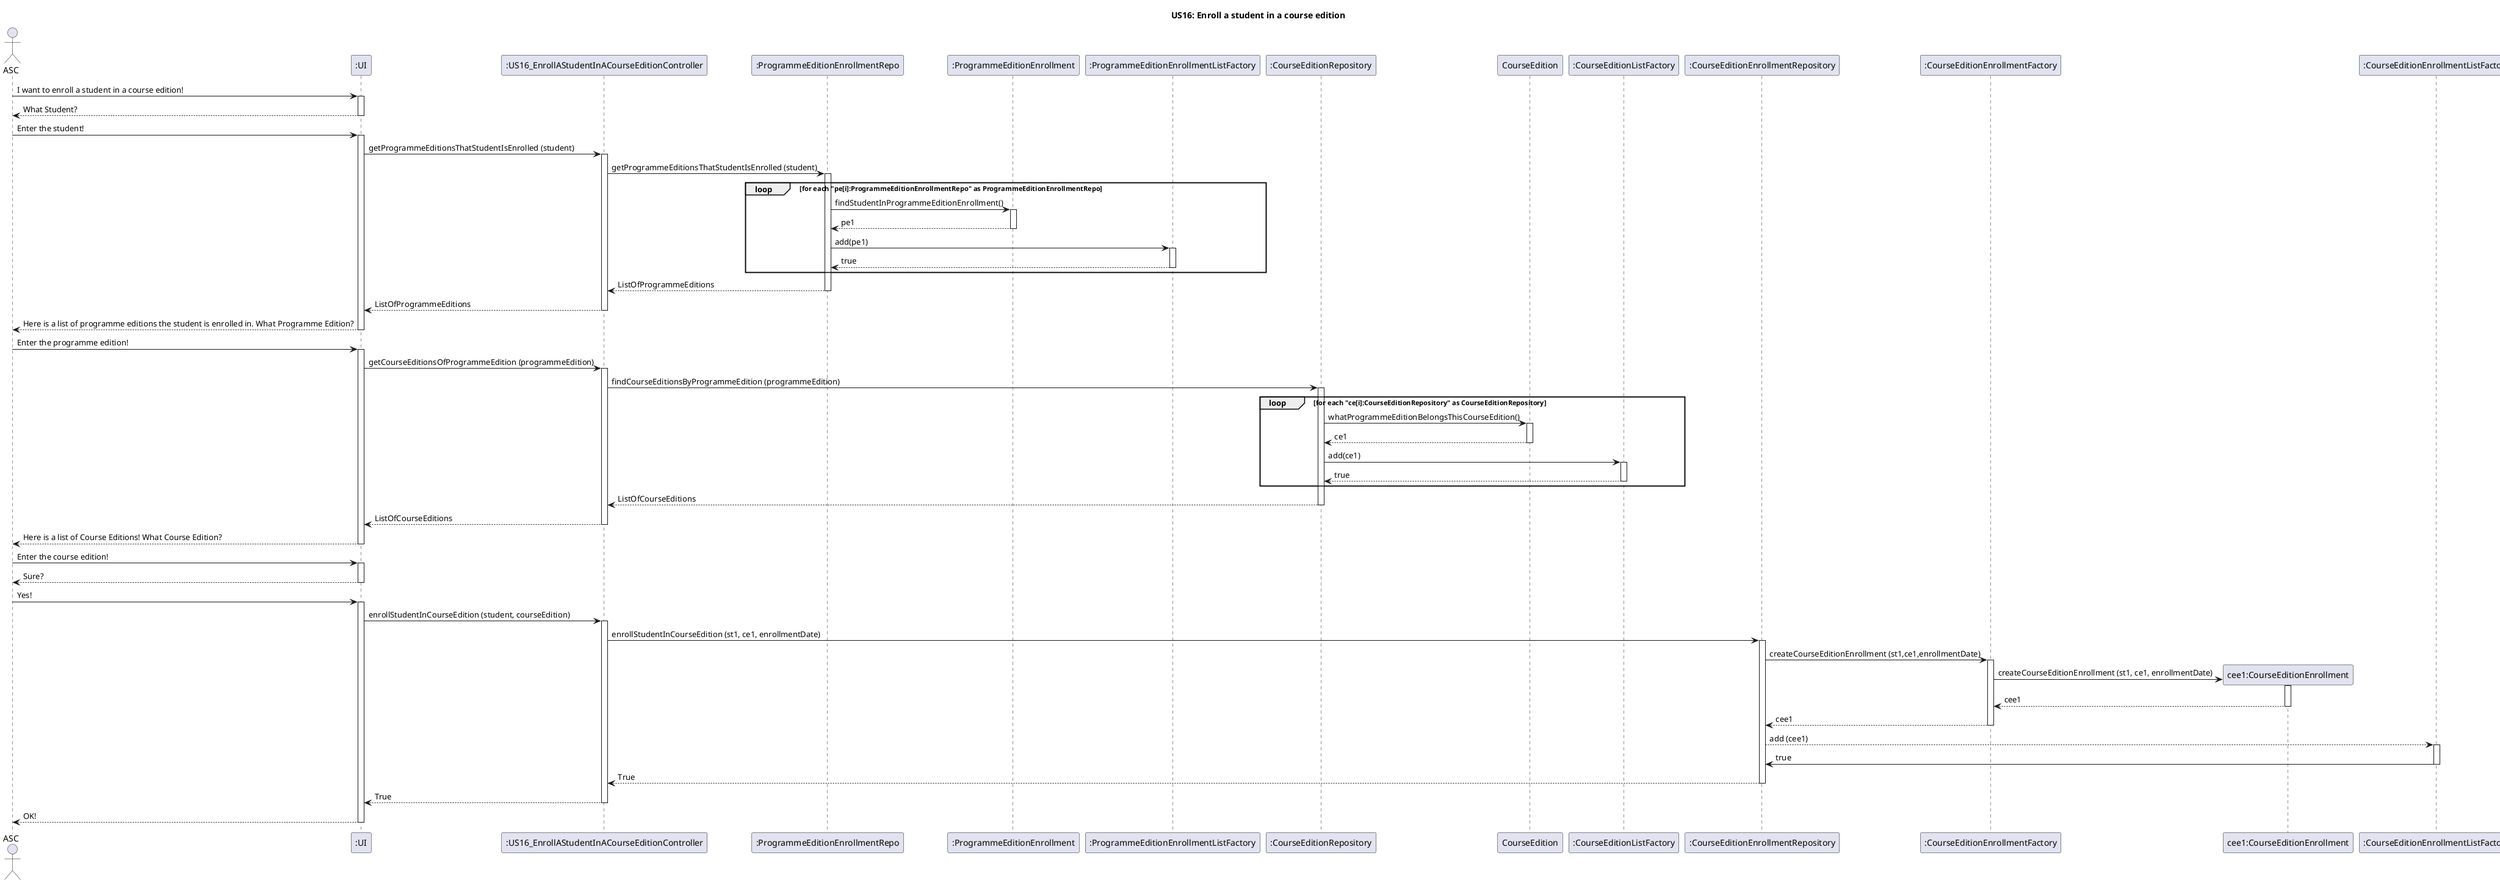 @startuml
title US16: Enroll a student in a course edition

actor ASC
participant ":UI" as UI
ASC -> UI: I want to enroll a student in a course edition!
activate UI
UI --> ASC: What Student?
deactivate UI

ASC -> UI: Enter the student!
activate UI
participant ":US16_EnrollAStudentInACourseEditionController" as Controller
UI -> Controller: getProgrammeEditionsThatStudentIsEnrolled (student)
activate Controller
participant ":ProgrammeEditionEnrollmentRepo" as ProgrammeEditionEnrollmentRepository
Controller -> ProgrammeEditionEnrollmentRepository: getProgrammeEditionsThatStudentIsEnrolled (student)
activate ProgrammeEditionEnrollmentRepository
loop for each "pe[i]:ProgrammeEditionEnrollmentRepo" as ProgrammeEditionEnrollmentRepo
participant ":ProgrammeEditionEnrollment" as ProgrammeEditionEnrollment
ProgrammeEditionEnrollmentRepository -> ProgrammeEditionEnrollment :  findStudentInProgrammeEditionEnrollment()
activate ProgrammeEditionEnrollment
ProgrammeEditionEnrollment --> ProgrammeEditionEnrollmentRepository : pe1
deactivate ProgrammeEditionEnrollment
participant ":ProgrammeEditionEnrollmentListFactory" as ProgrammeEditionEnrollmentListFactory
ProgrammeEditionEnrollmentRepository -> ProgrammeEditionEnrollmentListFactory:  add(pe1)
activate ProgrammeEditionEnrollmentListFactory
ProgrammeEditionEnrollmentListFactory --> ProgrammeEditionEnrollmentRepository: true
deactivate ProgrammeEditionEnrollmentListFactory
end
ProgrammeEditionEnrollmentRepository --> Controller: ListOfProgrammeEditions
deactivate ProgrammeEditionEnrollmentRepository
Controller --> UI: ListOfProgrammeEditions
deactivate Controller
UI --> ASC: Here is a list of programme editions the student is enrolled in. What Programme Edition?
deactivate UI

ASC -> UI: Enter the programme edition!
activate UI
UI -> Controller: getCourseEditionsOfProgrammeEdition (programmeEdition)
activate Controller
participant ":CourseEditionRepository" as CourseEditionRepository
Controller -> CourseEditionRepository: findCourseEditionsByProgrammeEdition (programmeEdition)
activate CourseEditionRepository
loop for each "ce[i]:CourseEditionRepository" as CourseEditionRepository
CourseEditionRepository -> CourseEdition :  whatProgrammeEditionBelongsThisCourseEdition()
activate CourseEdition
CourseEdition --> CourseEditionRepository : ce1
deactivate CourseEdition
participant ":CourseEditionListFactory" as CourseEditionListFactory
CourseEditionRepository -> CourseEditionListFactory :  add(ce1)
activate CourseEditionListFactory
CourseEditionListFactory --> CourseEditionRepository: true
deactivate CourseEditionListFactory
end
CourseEditionRepository --> Controller: ListOfCourseEditions
deactivate CourseEditionRepository
Controller --> UI: ListOfCourseEditions
deactivate Controller
UI --> ASC: Here is a list of Course Editions! What Course Edition?
deactivate UI

ASC -> UI: Enter the course edition!
activate UI
UI --> ASC: Sure?
deactivate UI
ASC -> UI: Yes!
activate UI

UI -> Controller: enrollStudentInCourseEdition (student, courseEdition)
activate Controller

participant ":CourseEditionEnrollmentRepository" as CourseEditionEnrollmentRepository
Controller -> CourseEditionEnrollmentRepository: enrollStudentInCourseEdition (st1, ce1, enrollmentDate)
activate CourseEditionEnrollmentRepository
participant ":CourseEditionEnrollmentFactory" as CourseEditionEnrollmentFactory
CourseEditionEnrollmentRepository -> CourseEditionEnrollmentFactory: createCourseEditionEnrollment (st1,ce1,enrollmentDate)
activate CourseEditionEnrollmentFactory
create "cee1:CourseEditionEnrollment"
CourseEditionEnrollmentFactory -> "cee1:CourseEditionEnrollment" : createCourseEditionEnrollment (st1, ce1, enrollmentDate)
activate "cee1:CourseEditionEnrollment"
"cee1:CourseEditionEnrollment" --> CourseEditionEnrollmentFactory: cee1
deactivate "cee1:CourseEditionEnrollment"
CourseEditionEnrollmentFactory --> CourseEditionEnrollmentRepository: cee1
deactivate CourseEditionEnrollmentFactory
participant ":CourseEditionEnrollmentListFactory" as CourseEditionEnrollmentListFactory
CourseEditionEnrollmentRepository --> CourseEditionEnrollmentListFactory: add (cee1)
activate CourseEditionEnrollmentListFactory
CourseEditionEnrollmentListFactory -> CourseEditionEnrollmentRepository: true
deactivate CourseEditionEnrollmentListFactory
CourseEditionEnrollmentRepository --> Controller: True
deactivate CourseEditionEnrollmentRepository
Controller --> UI: True
deactivate Controller
UI --> ASC: OK!
deactivate UI

@enduml
